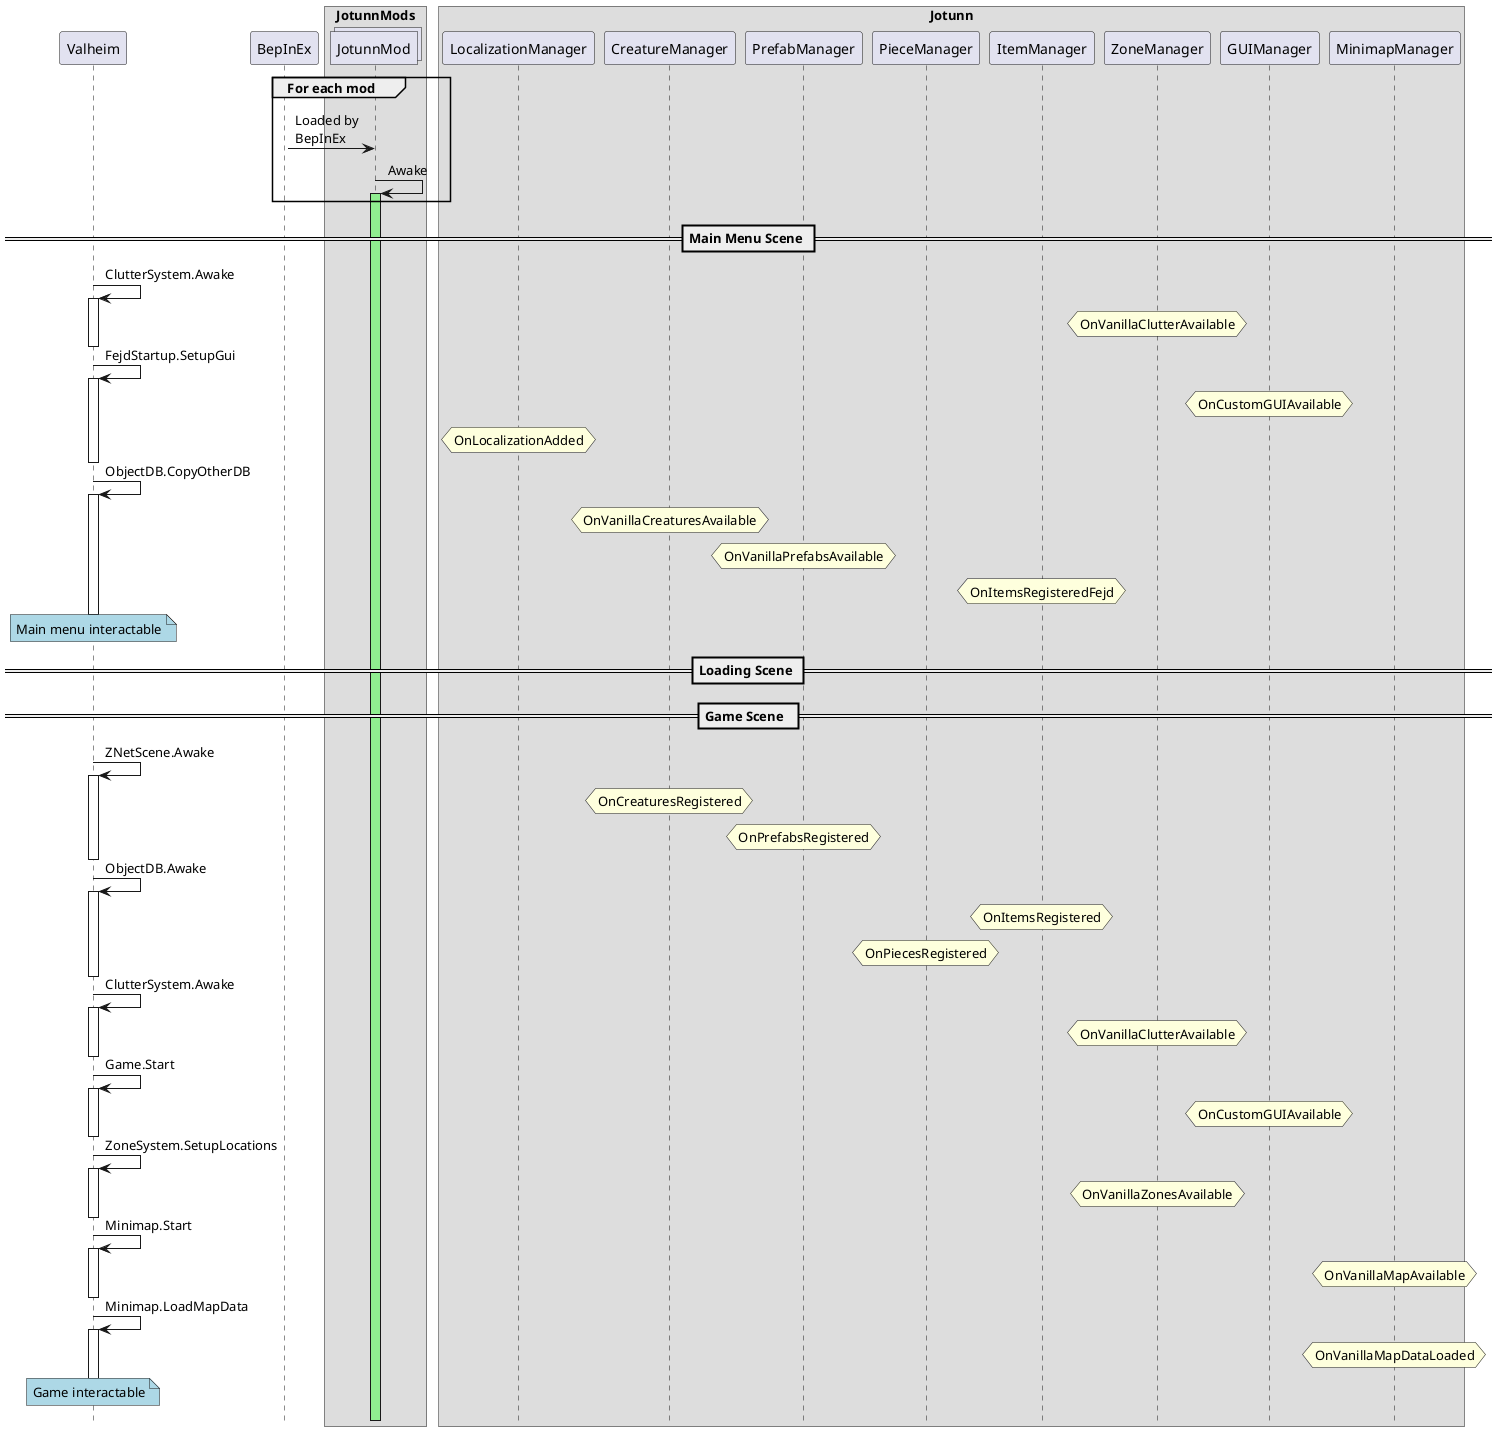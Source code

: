 ﻿@startuml
'' flow
!pragma teoz true
hide footbox

participant Valheim
participant BepInEx

box JotunnMods
    collections JotunnMod
end box

box Jotunn
    participant LocalizationManager
    participant CreatureManager
    participant PrefabManager
    participant PieceManager
    participant ItemManager
    participant ZoneManager
    participant GUIManager
    participant MinimapManager
end box

group For each mod
    ?->JotunnMod **: Loaded by\nBepInEx
    JotunnMod -> JotunnMod ++ #lightgreen: Awake
end group

== Main Menu Scene ==

Valheim -> Valheim++: ClutterSystem.Awake
    hnote over ZoneManager: OnVanillaClutterAvailable
deactivate Valheim

Valheim -> Valheim++: FejdStartup.SetupGui
    hnote over GUIManager: OnCustomGUIAvailable
    hnote over LocalizationManager: OnLocalizationAdded
deactivate Valheim

Valheim -> Valheim++: ObjectDB.CopyOtherDB
    hnote over CreatureManager: OnVanillaCreaturesAvailable
    hnote over PrefabManager: OnVanillaPrefabsAvailable
    hnote over ItemManager: OnItemsRegisteredFejd
deactivate Valheim

note over Valheim #lightblue: Main menu interactable

== Loading Scene ==
== Game Scene  ==

Valheim -> Valheim++: ZNetScene.Awake
    hnote over CreatureManager: OnCreaturesRegistered
    hnote over PrefabManager: OnPrefabsRegistered
deactivate Valheim

Valheim -> Valheim++: ObjectDB.Awake
    hnote over ItemManager: OnItemsRegistered
    hnote over PieceManager: OnPiecesRegistered
deactivate Valheim

Valheim -> Valheim++: ClutterSystem.Awake
    hnote over ZoneManager: OnVanillaClutterAvailable
deactivate Valheim

Valheim -> Valheim++: Game.Start
    hnote over GUIManager: OnCustomGUIAvailable
deactivate Valheim

Valheim -> Valheim++: ZoneSystem.SetupLocations
    hnote over ZoneManager: OnVanillaZonesAvailable
deactivate Valheim

Valheim -> Valheim++: Minimap.Start
    hnote over MinimapManager: OnVanillaMapAvailable
deactivate Valheim

Valheim -> Valheim++: Minimap.LoadMapData
    hnote over MinimapManager: OnVanillaMapDataLoaded
deactivate Valheim

note over Valheim #lightblue: Game interactable
 
@enduml
